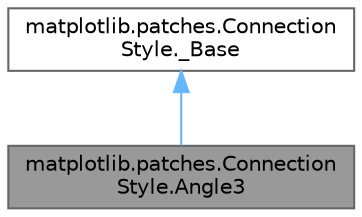 digraph "matplotlib.patches.ConnectionStyle.Angle3"
{
 // LATEX_PDF_SIZE
  bgcolor="transparent";
  edge [fontname=Helvetica,fontsize=10,labelfontname=Helvetica,labelfontsize=10];
  node [fontname=Helvetica,fontsize=10,shape=box,height=0.2,width=0.4];
  Node1 [id="Node000001",label="matplotlib.patches.Connection\lStyle.Angle3",height=0.2,width=0.4,color="gray40", fillcolor="grey60", style="filled", fontcolor="black",tooltip=" "];
  Node2 -> Node1 [id="edge2_Node000001_Node000002",dir="back",color="steelblue1",style="solid",tooltip=" "];
  Node2 [id="Node000002",label="matplotlib.patches.Connection\lStyle._Base",height=0.2,width=0.4,color="gray40", fillcolor="white", style="filled",URL="$d8/d0c/classmatplotlib_1_1patches_1_1ConnectionStyle_1_1__Base.html",tooltip=" "];
}
